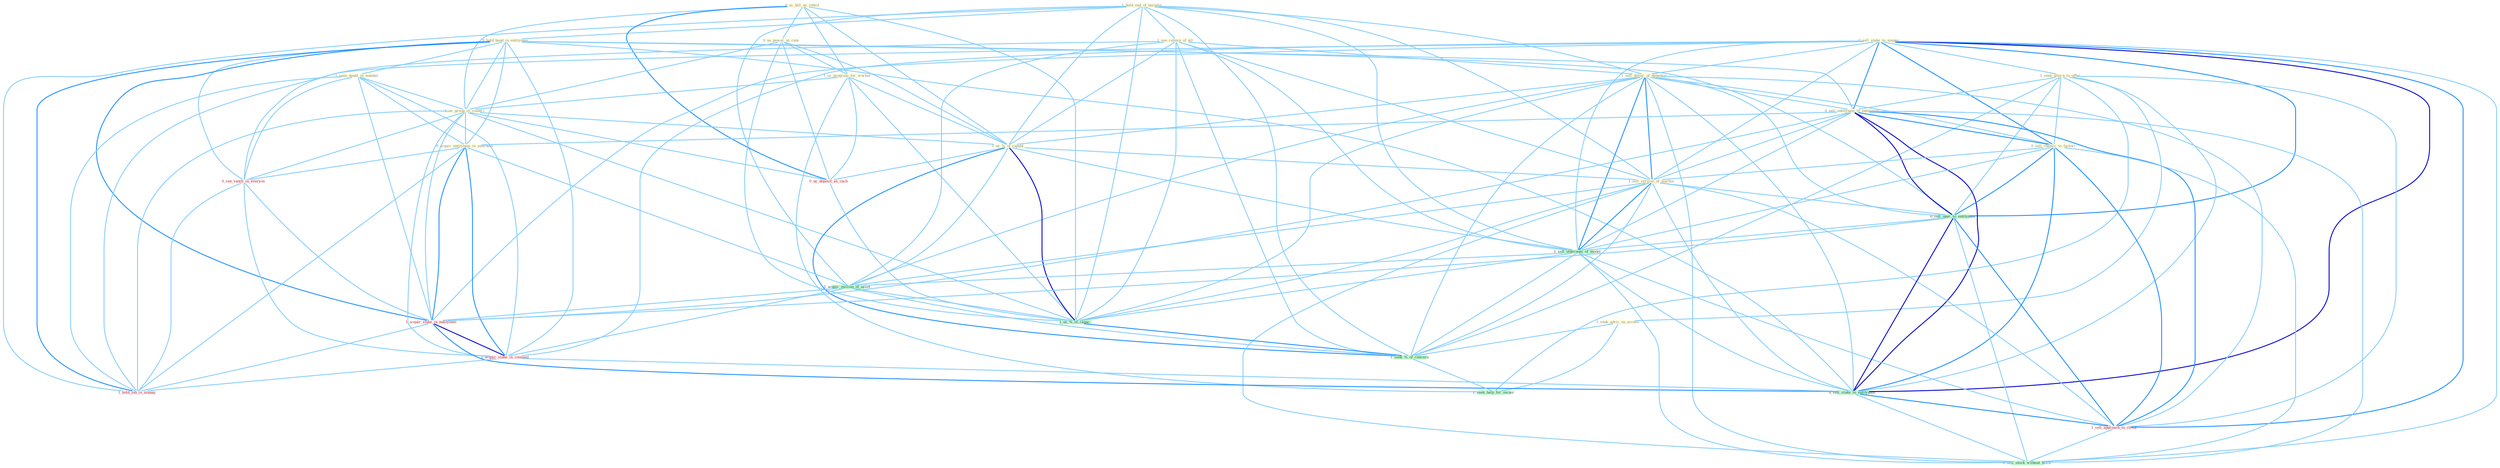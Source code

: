 Graph G{ 
    node
    [shape=polygon,style=filled,width=.5,height=.06,color="#BDFCC9",fixedsize=true,fontsize=4,
    fontcolor="#2f4f4f"];
    {node
    [color="#ffffe0", fontcolor="#8b7d6b"] "1_hold_end_of_bargain " "0_us_bill_as_vehicl " "0_hold_hand_in_entitynam " "1_seen_doubl_in_number " "0_us_power_at_rate " "1_see_culmin_of_all " "1_us_program_for_worker " "0_sell_stake_to_manag " "1_sell_dollar_of_debentur " "1_seek_altern_to_offer " "1_us_group_in_countri " "1_seek_advic_on_access " "1_us_%_of_capabl " "0_sell_entitynam_to_entitynam " "0_sell_chemic_to_factori " "0_acquir_entitynam_in_yearnum " "1_sell_version_of_machin "}
{node [color="#fff0f5", fontcolor="#b22222"] "0_see_vaniti_in_everyon " "0_us_deposit_as_cach " "1_acquir_stake_in_entitynam " "1_acquir_stake_in_compani " "1_sell_approach_to_client " "1_hold_job_in_manag "}
edge [color="#B0E2FF"];

	"1_hold_end_of_bargain " -- "0_hold_hand_in_entitynam " [w="1", color="#87cefa" ];
	"1_hold_end_of_bargain " -- "1_see_culmin_of_all " [w="1", color="#87cefa" ];
	"1_hold_end_of_bargain " -- "1_sell_dollar_of_debentur " [w="1", color="#87cefa" ];
	"1_hold_end_of_bargain " -- "1_us_%_of_capabl " [w="1", color="#87cefa" ];
	"1_hold_end_of_bargain " -- "1_sell_version_of_machin " [w="1", color="#87cefa" ];
	"1_hold_end_of_bargain " -- "1_sell_othernum_of_model " [w="1", color="#87cefa" ];
	"1_hold_end_of_bargain " -- "1_acquir_million_of_asset " [w="1", color="#87cefa" ];
	"1_hold_end_of_bargain " -- "1_us_%_of_capac " [w="1", color="#87cefa" ];
	"1_hold_end_of_bargain " -- "1_hold_job_in_manag " [w="1", color="#87cefa" ];
	"1_hold_end_of_bargain " -- "1_seek_%_of_concern " [w="1", color="#87cefa" ];
	"0_us_bill_as_vehicl " -- "0_us_power_at_rate " [w="1", color="#87cefa" ];
	"0_us_bill_as_vehicl " -- "1_us_program_for_worker " [w="1", color="#87cefa" ];
	"0_us_bill_as_vehicl " -- "1_us_group_in_countri " [w="1", color="#87cefa" ];
	"0_us_bill_as_vehicl " -- "1_us_%_of_capabl " [w="1", color="#87cefa" ];
	"0_us_bill_as_vehicl " -- "0_us_deposit_as_cach " [w="2", color="#1e90ff" , len=0.8];
	"0_us_bill_as_vehicl " -- "1_us_%_of_capac " [w="1", color="#87cefa" ];
	"0_hold_hand_in_entitynam " -- "1_seen_doubl_in_number " [w="1", color="#87cefa" ];
	"0_hold_hand_in_entitynam " -- "1_us_group_in_countri " [w="1", color="#87cefa" ];
	"0_hold_hand_in_entitynam " -- "0_sell_entitynam_to_entitynam " [w="1", color="#87cefa" ];
	"0_hold_hand_in_entitynam " -- "0_acquir_entitynam_in_yearnum " [w="1", color="#87cefa" ];
	"0_hold_hand_in_entitynam " -- "0_sell_oper_to_entitynam " [w="1", color="#87cefa" ];
	"0_hold_hand_in_entitynam " -- "0_see_vaniti_in_everyon " [w="1", color="#87cefa" ];
	"0_hold_hand_in_entitynam " -- "1_acquir_stake_in_entitynam " [w="2", color="#1e90ff" , len=0.8];
	"0_hold_hand_in_entitynam " -- "1_acquir_stake_in_compani " [w="1", color="#87cefa" ];
	"0_hold_hand_in_entitynam " -- "0_sell_stake_to_entitynam " [w="1", color="#87cefa" ];
	"0_hold_hand_in_entitynam " -- "1_hold_job_in_manag " [w="2", color="#1e90ff" , len=0.8];
	"1_seen_doubl_in_number " -- "1_us_group_in_countri " [w="1", color="#87cefa" ];
	"1_seen_doubl_in_number " -- "0_acquir_entitynam_in_yearnum " [w="1", color="#87cefa" ];
	"1_seen_doubl_in_number " -- "0_see_vaniti_in_everyon " [w="1", color="#87cefa" ];
	"1_seen_doubl_in_number " -- "1_acquir_stake_in_entitynam " [w="1", color="#87cefa" ];
	"1_seen_doubl_in_number " -- "1_acquir_stake_in_compani " [w="1", color="#87cefa" ];
	"1_seen_doubl_in_number " -- "1_hold_job_in_manag " [w="1", color="#87cefa" ];
	"0_us_power_at_rate " -- "1_us_program_for_worker " [w="1", color="#87cefa" ];
	"0_us_power_at_rate " -- "1_us_group_in_countri " [w="1", color="#87cefa" ];
	"0_us_power_at_rate " -- "1_us_%_of_capabl " [w="1", color="#87cefa" ];
	"0_us_power_at_rate " -- "0_us_deposit_as_cach " [w="1", color="#87cefa" ];
	"0_us_power_at_rate " -- "1_us_%_of_capac " [w="1", color="#87cefa" ];
	"1_see_culmin_of_all " -- "1_sell_dollar_of_debentur " [w="1", color="#87cefa" ];
	"1_see_culmin_of_all " -- "1_us_%_of_capabl " [w="1", color="#87cefa" ];
	"1_see_culmin_of_all " -- "1_sell_version_of_machin " [w="1", color="#87cefa" ];
	"1_see_culmin_of_all " -- "1_sell_othernum_of_model " [w="1", color="#87cefa" ];
	"1_see_culmin_of_all " -- "0_see_vaniti_in_everyon " [w="1", color="#87cefa" ];
	"1_see_culmin_of_all " -- "1_acquir_million_of_asset " [w="1", color="#87cefa" ];
	"1_see_culmin_of_all " -- "1_us_%_of_capac " [w="1", color="#87cefa" ];
	"1_see_culmin_of_all " -- "1_seek_%_of_concern " [w="1", color="#87cefa" ];
	"1_us_program_for_worker " -- "1_us_group_in_countri " [w="1", color="#87cefa" ];
	"1_us_program_for_worker " -- "1_us_%_of_capabl " [w="1", color="#87cefa" ];
	"1_us_program_for_worker " -- "0_us_deposit_as_cach " [w="1", color="#87cefa" ];
	"1_us_program_for_worker " -- "1_us_%_of_capac " [w="1", color="#87cefa" ];
	"1_us_program_for_worker " -- "1_seek_help_for_owner " [w="1", color="#87cefa" ];
	"0_sell_stake_to_manag " -- "1_sell_dollar_of_debentur " [w="1", color="#87cefa" ];
	"0_sell_stake_to_manag " -- "1_seek_altern_to_offer " [w="1", color="#87cefa" ];
	"0_sell_stake_to_manag " -- "0_sell_entitynam_to_entitynam " [w="2", color="#1e90ff" , len=0.8];
	"0_sell_stake_to_manag " -- "0_sell_chemic_to_factori " [w="2", color="#1e90ff" , len=0.8];
	"0_sell_stake_to_manag " -- "1_sell_version_of_machin " [w="1", color="#87cefa" ];
	"0_sell_stake_to_manag " -- "0_sell_oper_to_entitynam " [w="2", color="#1e90ff" , len=0.8];
	"0_sell_stake_to_manag " -- "1_sell_othernum_of_model " [w="1", color="#87cefa" ];
	"0_sell_stake_to_manag " -- "1_acquir_stake_in_entitynam " [w="1", color="#87cefa" ];
	"0_sell_stake_to_manag " -- "1_acquir_stake_in_compani " [w="1", color="#87cefa" ];
	"0_sell_stake_to_manag " -- "0_sell_stake_to_entitynam " [w="3", color="#0000cd" , len=0.6];
	"0_sell_stake_to_manag " -- "1_sell_approach_to_client " [w="2", color="#1e90ff" , len=0.8];
	"0_sell_stake_to_manag " -- "1_hold_job_in_manag " [w="1", color="#87cefa" ];
	"0_sell_stake_to_manag " -- "0_sell_stock_without_hitch " [w="1", color="#87cefa" ];
	"1_sell_dollar_of_debentur " -- "1_us_%_of_capabl " [w="1", color="#87cefa" ];
	"1_sell_dollar_of_debentur " -- "0_sell_entitynam_to_entitynam " [w="1", color="#87cefa" ];
	"1_sell_dollar_of_debentur " -- "0_sell_chemic_to_factori " [w="1", color="#87cefa" ];
	"1_sell_dollar_of_debentur " -- "1_sell_version_of_machin " [w="2", color="#1e90ff" , len=0.8];
	"1_sell_dollar_of_debentur " -- "0_sell_oper_to_entitynam " [w="1", color="#87cefa" ];
	"1_sell_dollar_of_debentur " -- "1_sell_othernum_of_model " [w="2", color="#1e90ff" , len=0.8];
	"1_sell_dollar_of_debentur " -- "1_acquir_million_of_asset " [w="1", color="#87cefa" ];
	"1_sell_dollar_of_debentur " -- "0_sell_stake_to_entitynam " [w="1", color="#87cefa" ];
	"1_sell_dollar_of_debentur " -- "1_us_%_of_capac " [w="1", color="#87cefa" ];
	"1_sell_dollar_of_debentur " -- "1_sell_approach_to_client " [w="1", color="#87cefa" ];
	"1_sell_dollar_of_debentur " -- "0_sell_stock_without_hitch " [w="1", color="#87cefa" ];
	"1_sell_dollar_of_debentur " -- "1_seek_%_of_concern " [w="1", color="#87cefa" ];
	"1_seek_altern_to_offer " -- "1_seek_advic_on_access " [w="1", color="#87cefa" ];
	"1_seek_altern_to_offer " -- "0_sell_entitynam_to_entitynam " [w="1", color="#87cefa" ];
	"1_seek_altern_to_offer " -- "0_sell_chemic_to_factori " [w="1", color="#87cefa" ];
	"1_seek_altern_to_offer " -- "0_sell_oper_to_entitynam " [w="1", color="#87cefa" ];
	"1_seek_altern_to_offer " -- "0_sell_stake_to_entitynam " [w="1", color="#87cefa" ];
	"1_seek_altern_to_offer " -- "1_sell_approach_to_client " [w="1", color="#87cefa" ];
	"1_seek_altern_to_offer " -- "1_seek_%_of_concern " [w="1", color="#87cefa" ];
	"1_seek_altern_to_offer " -- "1_seek_help_for_owner " [w="1", color="#87cefa" ];
	"1_us_group_in_countri " -- "1_us_%_of_capabl " [w="1", color="#87cefa" ];
	"1_us_group_in_countri " -- "0_acquir_entitynam_in_yearnum " [w="1", color="#87cefa" ];
	"1_us_group_in_countri " -- "0_see_vaniti_in_everyon " [w="1", color="#87cefa" ];
	"1_us_group_in_countri " -- "0_us_deposit_as_cach " [w="1", color="#87cefa" ];
	"1_us_group_in_countri " -- "1_acquir_stake_in_entitynam " [w="1", color="#87cefa" ];
	"1_us_group_in_countri " -- "1_acquir_stake_in_compani " [w="1", color="#87cefa" ];
	"1_us_group_in_countri " -- "1_us_%_of_capac " [w="1", color="#87cefa" ];
	"1_us_group_in_countri " -- "1_hold_job_in_manag " [w="1", color="#87cefa" ];
	"1_seek_advic_on_access " -- "1_seek_%_of_concern " [w="1", color="#87cefa" ];
	"1_seek_advic_on_access " -- "1_seek_help_for_owner " [w="1", color="#87cefa" ];
	"1_us_%_of_capabl " -- "1_sell_version_of_machin " [w="1", color="#87cefa" ];
	"1_us_%_of_capabl " -- "1_sell_othernum_of_model " [w="1", color="#87cefa" ];
	"1_us_%_of_capabl " -- "1_acquir_million_of_asset " [w="1", color="#87cefa" ];
	"1_us_%_of_capabl " -- "0_us_deposit_as_cach " [w="1", color="#87cefa" ];
	"1_us_%_of_capabl " -- "1_us_%_of_capac " [w="3", color="#0000cd" , len=0.6];
	"1_us_%_of_capabl " -- "1_seek_%_of_concern " [w="2", color="#1e90ff" , len=0.8];
	"0_sell_entitynam_to_entitynam " -- "0_sell_chemic_to_factori " [w="2", color="#1e90ff" , len=0.8];
	"0_sell_entitynam_to_entitynam " -- "0_acquir_entitynam_in_yearnum " [w="1", color="#87cefa" ];
	"0_sell_entitynam_to_entitynam " -- "1_sell_version_of_machin " [w="1", color="#87cefa" ];
	"0_sell_entitynam_to_entitynam " -- "0_sell_oper_to_entitynam " [w="3", color="#0000cd" , len=0.6];
	"0_sell_entitynam_to_entitynam " -- "1_sell_othernum_of_model " [w="1", color="#87cefa" ];
	"0_sell_entitynam_to_entitynam " -- "1_acquir_stake_in_entitynam " [w="1", color="#87cefa" ];
	"0_sell_entitynam_to_entitynam " -- "0_sell_stake_to_entitynam " [w="3", color="#0000cd" , len=0.6];
	"0_sell_entitynam_to_entitynam " -- "1_sell_approach_to_client " [w="2", color="#1e90ff" , len=0.8];
	"0_sell_entitynam_to_entitynam " -- "0_sell_stock_without_hitch " [w="1", color="#87cefa" ];
	"0_sell_chemic_to_factori " -- "1_sell_version_of_machin " [w="1", color="#87cefa" ];
	"0_sell_chemic_to_factori " -- "0_sell_oper_to_entitynam " [w="2", color="#1e90ff" , len=0.8];
	"0_sell_chemic_to_factori " -- "1_sell_othernum_of_model " [w="1", color="#87cefa" ];
	"0_sell_chemic_to_factori " -- "0_sell_stake_to_entitynam " [w="2", color="#1e90ff" , len=0.8];
	"0_sell_chemic_to_factori " -- "1_sell_approach_to_client " [w="2", color="#1e90ff" , len=0.8];
	"0_sell_chemic_to_factori " -- "0_sell_stock_without_hitch " [w="1", color="#87cefa" ];
	"0_acquir_entitynam_in_yearnum " -- "0_see_vaniti_in_everyon " [w="1", color="#87cefa" ];
	"0_acquir_entitynam_in_yearnum " -- "1_acquir_million_of_asset " [w="1", color="#87cefa" ];
	"0_acquir_entitynam_in_yearnum " -- "1_acquir_stake_in_entitynam " [w="2", color="#1e90ff" , len=0.8];
	"0_acquir_entitynam_in_yearnum " -- "1_acquir_stake_in_compani " [w="2", color="#1e90ff" , len=0.8];
	"0_acquir_entitynam_in_yearnum " -- "1_hold_job_in_manag " [w="1", color="#87cefa" ];
	"1_sell_version_of_machin " -- "0_sell_oper_to_entitynam " [w="1", color="#87cefa" ];
	"1_sell_version_of_machin " -- "1_sell_othernum_of_model " [w="2", color="#1e90ff" , len=0.8];
	"1_sell_version_of_machin " -- "1_acquir_million_of_asset " [w="1", color="#87cefa" ];
	"1_sell_version_of_machin " -- "0_sell_stake_to_entitynam " [w="1", color="#87cefa" ];
	"1_sell_version_of_machin " -- "1_us_%_of_capac " [w="1", color="#87cefa" ];
	"1_sell_version_of_machin " -- "1_sell_approach_to_client " [w="1", color="#87cefa" ];
	"1_sell_version_of_machin " -- "0_sell_stock_without_hitch " [w="1", color="#87cefa" ];
	"1_sell_version_of_machin " -- "1_seek_%_of_concern " [w="1", color="#87cefa" ];
	"0_sell_oper_to_entitynam " -- "1_sell_othernum_of_model " [w="1", color="#87cefa" ];
	"0_sell_oper_to_entitynam " -- "1_acquir_stake_in_entitynam " [w="1", color="#87cefa" ];
	"0_sell_oper_to_entitynam " -- "0_sell_stake_to_entitynam " [w="3", color="#0000cd" , len=0.6];
	"0_sell_oper_to_entitynam " -- "1_sell_approach_to_client " [w="2", color="#1e90ff" , len=0.8];
	"0_sell_oper_to_entitynam " -- "0_sell_stock_without_hitch " [w="1", color="#87cefa" ];
	"1_sell_othernum_of_model " -- "1_acquir_million_of_asset " [w="1", color="#87cefa" ];
	"1_sell_othernum_of_model " -- "0_sell_stake_to_entitynam " [w="1", color="#87cefa" ];
	"1_sell_othernum_of_model " -- "1_us_%_of_capac " [w="1", color="#87cefa" ];
	"1_sell_othernum_of_model " -- "1_sell_approach_to_client " [w="1", color="#87cefa" ];
	"1_sell_othernum_of_model " -- "0_sell_stock_without_hitch " [w="1", color="#87cefa" ];
	"1_sell_othernum_of_model " -- "1_seek_%_of_concern " [w="1", color="#87cefa" ];
	"0_see_vaniti_in_everyon " -- "1_acquir_stake_in_entitynam " [w="1", color="#87cefa" ];
	"0_see_vaniti_in_everyon " -- "1_acquir_stake_in_compani " [w="1", color="#87cefa" ];
	"0_see_vaniti_in_everyon " -- "1_hold_job_in_manag " [w="1", color="#87cefa" ];
	"1_acquir_million_of_asset " -- "1_acquir_stake_in_entitynam " [w="1", color="#87cefa" ];
	"1_acquir_million_of_asset " -- "1_acquir_stake_in_compani " [w="1", color="#87cefa" ];
	"1_acquir_million_of_asset " -- "1_us_%_of_capac " [w="1", color="#87cefa" ];
	"1_acquir_million_of_asset " -- "1_seek_%_of_concern " [w="1", color="#87cefa" ];
	"0_us_deposit_as_cach " -- "1_us_%_of_capac " [w="1", color="#87cefa" ];
	"1_acquir_stake_in_entitynam " -- "1_acquir_stake_in_compani " [w="3", color="#0000cd" , len=0.6];
	"1_acquir_stake_in_entitynam " -- "0_sell_stake_to_entitynam " [w="2", color="#1e90ff" , len=0.8];
	"1_acquir_stake_in_entitynam " -- "1_hold_job_in_manag " [w="1", color="#87cefa" ];
	"1_acquir_stake_in_compani " -- "0_sell_stake_to_entitynam " [w="1", color="#87cefa" ];
	"1_acquir_stake_in_compani " -- "1_hold_job_in_manag " [w="1", color="#87cefa" ];
	"0_sell_stake_to_entitynam " -- "1_sell_approach_to_client " [w="2", color="#1e90ff" , len=0.8];
	"0_sell_stake_to_entitynam " -- "0_sell_stock_without_hitch " [w="1", color="#87cefa" ];
	"1_us_%_of_capac " -- "1_seek_%_of_concern " [w="2", color="#1e90ff" , len=0.8];
	"1_sell_approach_to_client " -- "0_sell_stock_without_hitch " [w="1", color="#87cefa" ];
	"1_seek_%_of_concern " -- "1_seek_help_for_owner " [w="1", color="#87cefa" ];
}